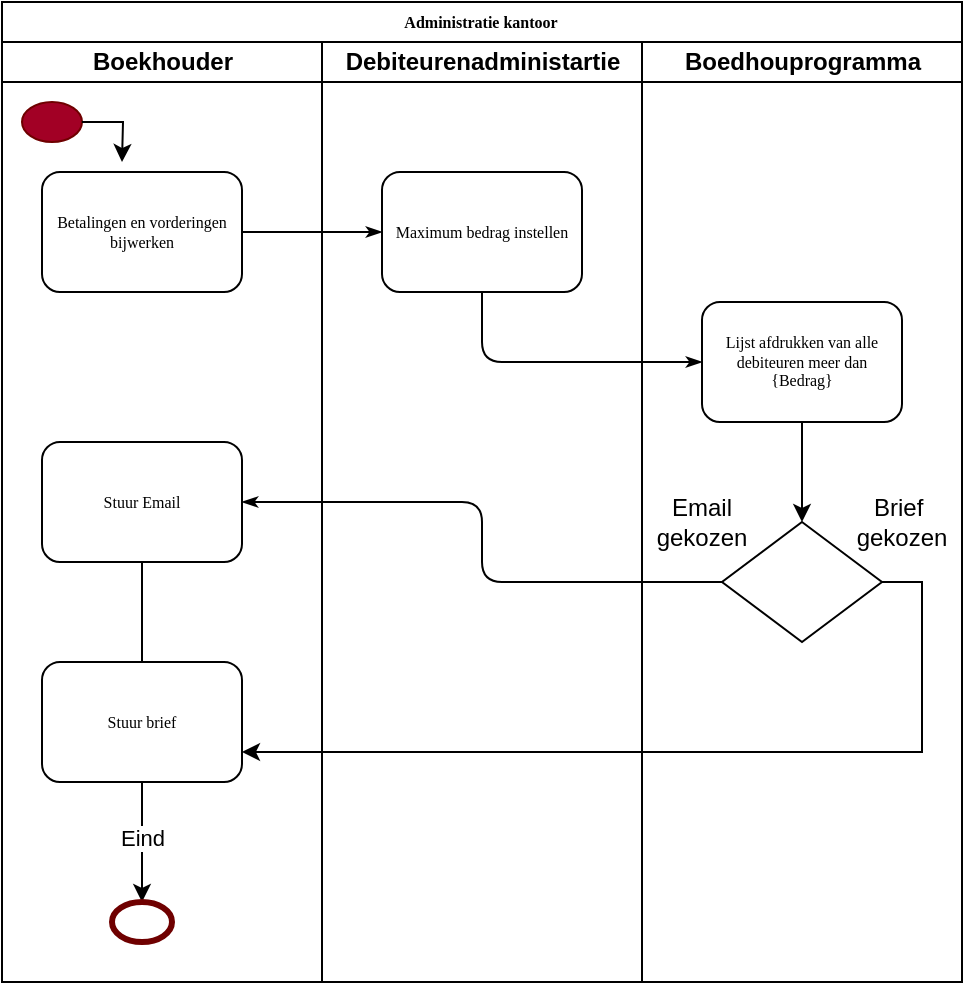 <mxfile version="13.2.4" type="device"><diagram name="Page-1" id="74e2e168-ea6b-b213-b513-2b3c1d86103e"><mxGraphModel dx="1422" dy="713" grid="1" gridSize="10" guides="1" tooltips="1" connect="1" arrows="1" fold="1" page="1" pageScale="1" pageWidth="1100" pageHeight="850" background="#ffffff" math="0" shadow="0"><root><mxCell id="0"/><mxCell id="1" parent="0"/><mxCell id="77e6c97f196da883-1" value="Administratie kantoor&amp;nbsp;" style="swimlane;html=1;childLayout=stackLayout;startSize=20;rounded=0;shadow=0;labelBackgroundColor=none;strokeWidth=1;fontFamily=Verdana;fontSize=8;align=center;" parent="1" vertex="1"><mxGeometry x="70" y="40" width="480" height="490" as="geometry"/></mxCell><mxCell id="77e6c97f196da883-2" value="Boekhouder" style="swimlane;html=1;startSize=20;" parent="77e6c97f196da883-1" vertex="1"><mxGeometry y="20" width="160" height="470" as="geometry"/></mxCell><mxCell id="riHZmjlwpJsGVS3_WLmI-1" value="" style="ellipse;whiteSpace=wrap;html=1;fillColor=#a20025;strokeColor=#6F0000;fontColor=#ffffff;" vertex="1" parent="77e6c97f196da883-2"><mxGeometry x="10" y="30" width="30" height="20" as="geometry"/></mxCell><mxCell id="77e6c97f196da883-8" value="Betalingen en vorderingen bijwerken" style="rounded=1;whiteSpace=wrap;html=1;shadow=0;labelBackgroundColor=none;strokeWidth=1;fontFamily=Verdana;fontSize=8;align=center;" parent="77e6c97f196da883-2" vertex="1"><mxGeometry x="20" y="65" width="100" height="60" as="geometry"/></mxCell><mxCell id="riHZmjlwpJsGVS3_WLmI-10" style="edgeStyle=orthogonalEdgeStyle;rounded=0;orthogonalLoop=1;jettySize=auto;html=1;entryX=0.5;entryY=0;entryDx=0;entryDy=0;" edge="1" parent="77e6c97f196da883-2" source="77e6c97f196da883-15" target="riHZmjlwpJsGVS3_WLmI-8"><mxGeometry relative="1" as="geometry"/></mxCell><mxCell id="riHZmjlwpJsGVS3_WLmI-11" value="Eind" style="edgeLabel;html=1;align=center;verticalAlign=middle;resizable=0;points=[];" vertex="1" connectable="0" parent="riHZmjlwpJsGVS3_WLmI-10"><mxGeometry x="0.624" relative="1" as="geometry"><mxPoint as="offset"/></mxGeometry></mxCell><mxCell id="77e6c97f196da883-15" value="Stuur Email" style="rounded=1;whiteSpace=wrap;html=1;shadow=0;labelBackgroundColor=none;strokeWidth=1;fontFamily=Verdana;fontSize=8;align=center;" parent="77e6c97f196da883-2" vertex="1"><mxGeometry x="20" y="200" width="100" height="60" as="geometry"/></mxCell><mxCell id="77e6c97f196da883-17" value="Stuur brief" style="rounded=1;whiteSpace=wrap;html=1;shadow=0;labelBackgroundColor=none;strokeWidth=1;fontFamily=Verdana;fontSize=8;align=center;" parent="77e6c97f196da883-2" vertex="1"><mxGeometry x="20" y="310" width="100" height="60" as="geometry"/></mxCell><mxCell id="riHZmjlwpJsGVS3_WLmI-8" value="" style="ellipse;whiteSpace=wrap;html=1;fillColor=none;strokeColor=#6F0000;fontColor=#ffffff;strokeWidth=3;" vertex="1" parent="77e6c97f196da883-2"><mxGeometry x="55" y="430" width="30" height="20" as="geometry"/></mxCell><mxCell id="77e6c97f196da883-26" style="edgeStyle=orthogonalEdgeStyle;rounded=1;html=1;labelBackgroundColor=none;startArrow=none;startFill=0;startSize=5;endArrow=classicThin;endFill=1;endSize=5;jettySize=auto;orthogonalLoop=1;strokeWidth=1;fontFamily=Verdana;fontSize=8" parent="77e6c97f196da883-1" source="77e6c97f196da883-8" target="77e6c97f196da883-11" edge="1"><mxGeometry relative="1" as="geometry"/></mxCell><mxCell id="77e6c97f196da883-27" style="edgeStyle=orthogonalEdgeStyle;rounded=1;html=1;labelBackgroundColor=none;startArrow=none;startFill=0;startSize=5;endArrow=classicThin;endFill=1;endSize=5;jettySize=auto;orthogonalLoop=1;strokeWidth=1;fontFamily=Verdana;fontSize=8" parent="77e6c97f196da883-1" source="77e6c97f196da883-11" target="77e6c97f196da883-9" edge="1"><mxGeometry relative="1" as="geometry"><Array as="points"><mxPoint x="240" y="180"/></Array></mxGeometry></mxCell><mxCell id="77e6c97f196da883-33" style="edgeStyle=orthogonalEdgeStyle;rounded=1;html=1;labelBackgroundColor=none;startArrow=none;startFill=0;startSize=5;endArrow=classicThin;endFill=1;endSize=5;jettySize=auto;orthogonalLoop=1;strokeWidth=1;fontFamily=Verdana;fontSize=8" parent="77e6c97f196da883-1" source="77e6c97f196da883-13" target="77e6c97f196da883-15" edge="1"><mxGeometry relative="1" as="geometry"/></mxCell><mxCell id="77e6c97f196da883-3" value="Debiteurenadministartie" style="swimlane;html=1;startSize=20;" parent="77e6c97f196da883-1" vertex="1"><mxGeometry x="160" y="20" width="160" height="470" as="geometry"/></mxCell><mxCell id="77e6c97f196da883-11" value="Maximum bedrag instellen" style="rounded=1;whiteSpace=wrap;html=1;shadow=0;labelBackgroundColor=none;strokeWidth=1;fontFamily=Verdana;fontSize=8;align=center;" parent="77e6c97f196da883-3" vertex="1"><mxGeometry x="30" y="65" width="100" height="60" as="geometry"/></mxCell><mxCell id="77e6c97f196da883-4" value="Boedhouprogramma" style="swimlane;html=1;startSize=20;" parent="77e6c97f196da883-1" vertex="1"><mxGeometry x="320" y="20" width="160" height="470" as="geometry"/></mxCell><mxCell id="riHZmjlwpJsGVS3_WLmI-5" value="Email gekozen" style="text;html=1;strokeColor=none;fillColor=none;align=center;verticalAlign=middle;whiteSpace=wrap;rounded=0;" vertex="1" parent="77e6c97f196da883-4"><mxGeometry x="10" y="230" width="40" height="20" as="geometry"/></mxCell><mxCell id="77e6c97f196da883-13" value="" style="rhombus;whiteSpace=wrap;html=1;rounded=0;shadow=0;labelBackgroundColor=none;strokeWidth=1;fontFamily=Verdana;fontSize=8;align=center;" parent="77e6c97f196da883-4" vertex="1"><mxGeometry x="40" y="240" width="80" height="60" as="geometry"/></mxCell><mxCell id="riHZmjlwpJsGVS3_WLmI-4" style="edgeStyle=orthogonalEdgeStyle;rounded=0;orthogonalLoop=1;jettySize=auto;html=1;entryX=0.5;entryY=0;entryDx=0;entryDy=0;" edge="1" parent="77e6c97f196da883-4" source="77e6c97f196da883-9" target="77e6c97f196da883-13"><mxGeometry relative="1" as="geometry"/></mxCell><mxCell id="77e6c97f196da883-9" value="Lijst afdrukken van alle debiteuren meer dan {Bedrag}" style="rounded=1;whiteSpace=wrap;html=1;shadow=0;labelBackgroundColor=none;strokeWidth=1;fontFamily=Verdana;fontSize=8;align=center;" parent="77e6c97f196da883-4" vertex="1"><mxGeometry x="30" y="130" width="100" height="60" as="geometry"/></mxCell><mxCell id="riHZmjlwpJsGVS3_WLmI-6" value="Brief&amp;nbsp; gekozen" style="text;html=1;strokeColor=none;fillColor=none;align=center;verticalAlign=middle;whiteSpace=wrap;rounded=0;" vertex="1" parent="77e6c97f196da883-4"><mxGeometry x="110" y="230" width="40" height="20" as="geometry"/></mxCell><mxCell id="riHZmjlwpJsGVS3_WLmI-7" style="edgeStyle=orthogonalEdgeStyle;rounded=0;orthogonalLoop=1;jettySize=auto;html=1;entryX=1;entryY=0.75;entryDx=0;entryDy=0;" edge="1" parent="77e6c97f196da883-1" source="77e6c97f196da883-13" target="77e6c97f196da883-17"><mxGeometry relative="1" as="geometry"><Array as="points"><mxPoint x="460" y="290"/><mxPoint x="460" y="375"/></Array></mxGeometry></mxCell><mxCell id="riHZmjlwpJsGVS3_WLmI-2" style="edgeStyle=orthogonalEdgeStyle;rounded=0;orthogonalLoop=1;jettySize=auto;html=1;" edge="1" parent="1" source="riHZmjlwpJsGVS3_WLmI-1"><mxGeometry relative="1" as="geometry"><mxPoint x="130" y="120" as="targetPoint"/></mxGeometry></mxCell></root></mxGraphModel></diagram></mxfile>
